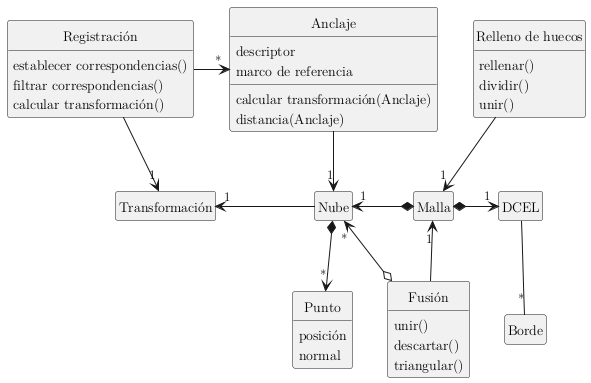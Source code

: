 @startuml
	skinparam monochrome true
	skinparam shadowing false
	skinparam defaultFontName lmroman12-regular
	'skinparam dpi 300
	hide circle
	hide empty members

	class Punto{
		posición
		normal
	}

	class Nube{}

	class Registración{
		establecer correspondencias()
		filtrar correspondencias()
		calcular transformación()
	}

	class Transformación{}

	class Anclaje{
		descriptor
		marco de referencia

		calcular transformación(Anclaje)
		distancia(Anclaje)
	}

	class Fusión{
		unir()
		descartar()
		triangular()
	}

	class Malla{}
	class DCEL{}

	class "Relleno de huecos"{
		rellenar()
		dividir()
		unir()
	}
	class Borde{}

	Nube *--> "*" Punto
	Transformación "1" <- Nube
	Registración -> "*" Anclaje
	Registración --> "1" Transformación
	Anclaje --> "1" Nube

	Nube "*" <-o Fusión
	Malla "1" <-- Fusión
	Malla *-> "1" DCEL
	Nube "1" <-* Malla

	"Relleno de huecos" --> "1" Malla
	'Malla "1" - "*" Borde
	DCEL -- "*" Borde
@enduml

